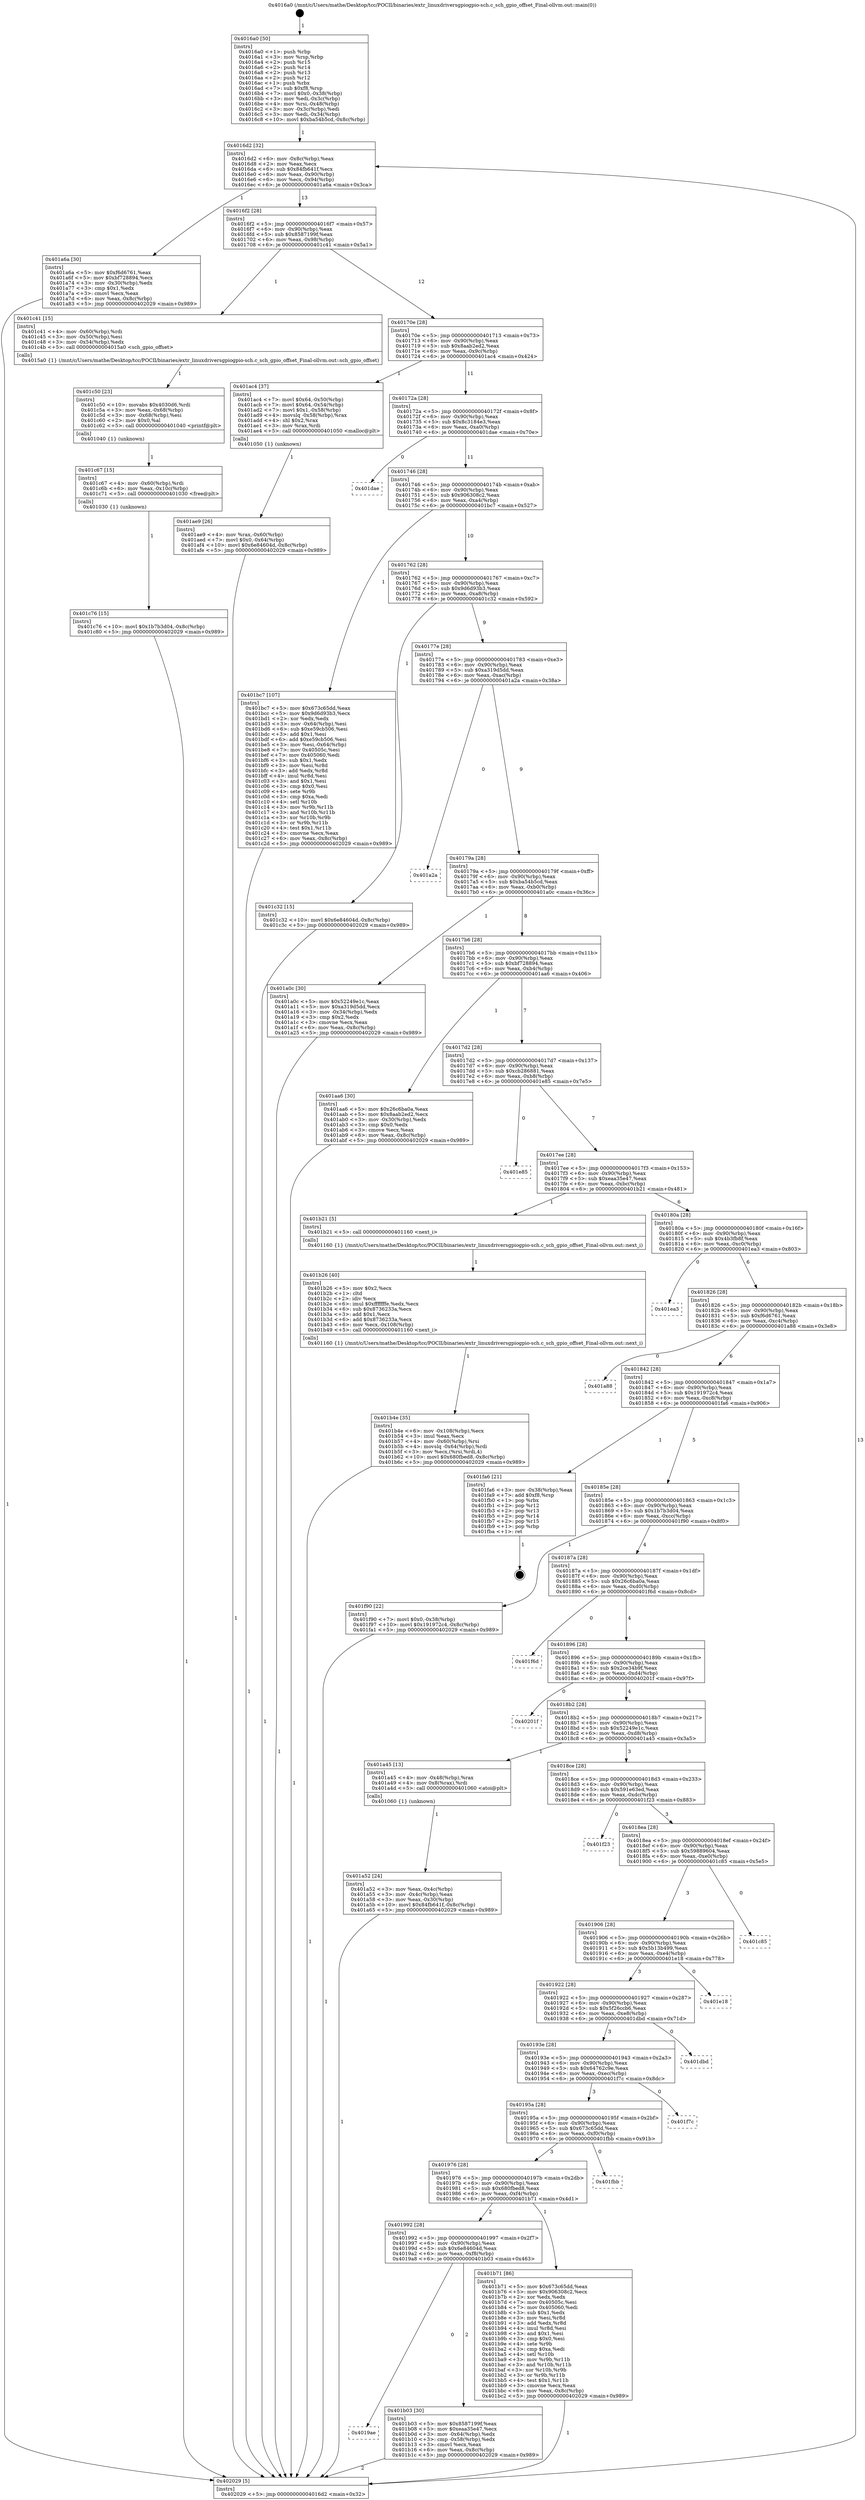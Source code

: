 digraph "0x4016a0" {
  label = "0x4016a0 (/mnt/c/Users/mathe/Desktop/tcc/POCII/binaries/extr_linuxdriversgpiogpio-sch.c_sch_gpio_offset_Final-ollvm.out::main(0))"
  labelloc = "t"
  node[shape=record]

  Entry [label="",width=0.3,height=0.3,shape=circle,fillcolor=black,style=filled]
  "0x4016d2" [label="{
     0x4016d2 [32]\l
     | [instrs]\l
     &nbsp;&nbsp;0x4016d2 \<+6\>: mov -0x8c(%rbp),%eax\l
     &nbsp;&nbsp;0x4016d8 \<+2\>: mov %eax,%ecx\l
     &nbsp;&nbsp;0x4016da \<+6\>: sub $0x84fb641f,%ecx\l
     &nbsp;&nbsp;0x4016e0 \<+6\>: mov %eax,-0x90(%rbp)\l
     &nbsp;&nbsp;0x4016e6 \<+6\>: mov %ecx,-0x94(%rbp)\l
     &nbsp;&nbsp;0x4016ec \<+6\>: je 0000000000401a6a \<main+0x3ca\>\l
  }"]
  "0x401a6a" [label="{
     0x401a6a [30]\l
     | [instrs]\l
     &nbsp;&nbsp;0x401a6a \<+5\>: mov $0xf6d6761,%eax\l
     &nbsp;&nbsp;0x401a6f \<+5\>: mov $0xbf728894,%ecx\l
     &nbsp;&nbsp;0x401a74 \<+3\>: mov -0x30(%rbp),%edx\l
     &nbsp;&nbsp;0x401a77 \<+3\>: cmp $0x1,%edx\l
     &nbsp;&nbsp;0x401a7a \<+3\>: cmovl %ecx,%eax\l
     &nbsp;&nbsp;0x401a7d \<+6\>: mov %eax,-0x8c(%rbp)\l
     &nbsp;&nbsp;0x401a83 \<+5\>: jmp 0000000000402029 \<main+0x989\>\l
  }"]
  "0x4016f2" [label="{
     0x4016f2 [28]\l
     | [instrs]\l
     &nbsp;&nbsp;0x4016f2 \<+5\>: jmp 00000000004016f7 \<main+0x57\>\l
     &nbsp;&nbsp;0x4016f7 \<+6\>: mov -0x90(%rbp),%eax\l
     &nbsp;&nbsp;0x4016fd \<+5\>: sub $0x8587199f,%eax\l
     &nbsp;&nbsp;0x401702 \<+6\>: mov %eax,-0x98(%rbp)\l
     &nbsp;&nbsp;0x401708 \<+6\>: je 0000000000401c41 \<main+0x5a1\>\l
  }"]
  Exit [label="",width=0.3,height=0.3,shape=circle,fillcolor=black,style=filled,peripheries=2]
  "0x401c41" [label="{
     0x401c41 [15]\l
     | [instrs]\l
     &nbsp;&nbsp;0x401c41 \<+4\>: mov -0x60(%rbp),%rdi\l
     &nbsp;&nbsp;0x401c45 \<+3\>: mov -0x50(%rbp),%esi\l
     &nbsp;&nbsp;0x401c48 \<+3\>: mov -0x54(%rbp),%edx\l
     &nbsp;&nbsp;0x401c4b \<+5\>: call 00000000004015a0 \<sch_gpio_offset\>\l
     | [calls]\l
     &nbsp;&nbsp;0x4015a0 \{1\} (/mnt/c/Users/mathe/Desktop/tcc/POCII/binaries/extr_linuxdriversgpiogpio-sch.c_sch_gpio_offset_Final-ollvm.out::sch_gpio_offset)\l
  }"]
  "0x40170e" [label="{
     0x40170e [28]\l
     | [instrs]\l
     &nbsp;&nbsp;0x40170e \<+5\>: jmp 0000000000401713 \<main+0x73\>\l
     &nbsp;&nbsp;0x401713 \<+6\>: mov -0x90(%rbp),%eax\l
     &nbsp;&nbsp;0x401719 \<+5\>: sub $0x8aab2ed2,%eax\l
     &nbsp;&nbsp;0x40171e \<+6\>: mov %eax,-0x9c(%rbp)\l
     &nbsp;&nbsp;0x401724 \<+6\>: je 0000000000401ac4 \<main+0x424\>\l
  }"]
  "0x401c76" [label="{
     0x401c76 [15]\l
     | [instrs]\l
     &nbsp;&nbsp;0x401c76 \<+10\>: movl $0x1b7b3d04,-0x8c(%rbp)\l
     &nbsp;&nbsp;0x401c80 \<+5\>: jmp 0000000000402029 \<main+0x989\>\l
  }"]
  "0x401ac4" [label="{
     0x401ac4 [37]\l
     | [instrs]\l
     &nbsp;&nbsp;0x401ac4 \<+7\>: movl $0x64,-0x50(%rbp)\l
     &nbsp;&nbsp;0x401acb \<+7\>: movl $0x64,-0x54(%rbp)\l
     &nbsp;&nbsp;0x401ad2 \<+7\>: movl $0x1,-0x58(%rbp)\l
     &nbsp;&nbsp;0x401ad9 \<+4\>: movslq -0x58(%rbp),%rax\l
     &nbsp;&nbsp;0x401add \<+4\>: shl $0x2,%rax\l
     &nbsp;&nbsp;0x401ae1 \<+3\>: mov %rax,%rdi\l
     &nbsp;&nbsp;0x401ae4 \<+5\>: call 0000000000401050 \<malloc@plt\>\l
     | [calls]\l
     &nbsp;&nbsp;0x401050 \{1\} (unknown)\l
  }"]
  "0x40172a" [label="{
     0x40172a [28]\l
     | [instrs]\l
     &nbsp;&nbsp;0x40172a \<+5\>: jmp 000000000040172f \<main+0x8f\>\l
     &nbsp;&nbsp;0x40172f \<+6\>: mov -0x90(%rbp),%eax\l
     &nbsp;&nbsp;0x401735 \<+5\>: sub $0x8c3184e3,%eax\l
     &nbsp;&nbsp;0x40173a \<+6\>: mov %eax,-0xa0(%rbp)\l
     &nbsp;&nbsp;0x401740 \<+6\>: je 0000000000401dae \<main+0x70e\>\l
  }"]
  "0x401c67" [label="{
     0x401c67 [15]\l
     | [instrs]\l
     &nbsp;&nbsp;0x401c67 \<+4\>: mov -0x60(%rbp),%rdi\l
     &nbsp;&nbsp;0x401c6b \<+6\>: mov %eax,-0x10c(%rbp)\l
     &nbsp;&nbsp;0x401c71 \<+5\>: call 0000000000401030 \<free@plt\>\l
     | [calls]\l
     &nbsp;&nbsp;0x401030 \{1\} (unknown)\l
  }"]
  "0x401dae" [label="{
     0x401dae\l
  }", style=dashed]
  "0x401746" [label="{
     0x401746 [28]\l
     | [instrs]\l
     &nbsp;&nbsp;0x401746 \<+5\>: jmp 000000000040174b \<main+0xab\>\l
     &nbsp;&nbsp;0x40174b \<+6\>: mov -0x90(%rbp),%eax\l
     &nbsp;&nbsp;0x401751 \<+5\>: sub $0x906308c2,%eax\l
     &nbsp;&nbsp;0x401756 \<+6\>: mov %eax,-0xa4(%rbp)\l
     &nbsp;&nbsp;0x40175c \<+6\>: je 0000000000401bc7 \<main+0x527\>\l
  }"]
  "0x401c50" [label="{
     0x401c50 [23]\l
     | [instrs]\l
     &nbsp;&nbsp;0x401c50 \<+10\>: movabs $0x4030d6,%rdi\l
     &nbsp;&nbsp;0x401c5a \<+3\>: mov %eax,-0x68(%rbp)\l
     &nbsp;&nbsp;0x401c5d \<+3\>: mov -0x68(%rbp),%esi\l
     &nbsp;&nbsp;0x401c60 \<+2\>: mov $0x0,%al\l
     &nbsp;&nbsp;0x401c62 \<+5\>: call 0000000000401040 \<printf@plt\>\l
     | [calls]\l
     &nbsp;&nbsp;0x401040 \{1\} (unknown)\l
  }"]
  "0x401bc7" [label="{
     0x401bc7 [107]\l
     | [instrs]\l
     &nbsp;&nbsp;0x401bc7 \<+5\>: mov $0x673c65dd,%eax\l
     &nbsp;&nbsp;0x401bcc \<+5\>: mov $0x9d6d93b3,%ecx\l
     &nbsp;&nbsp;0x401bd1 \<+2\>: xor %edx,%edx\l
     &nbsp;&nbsp;0x401bd3 \<+3\>: mov -0x64(%rbp),%esi\l
     &nbsp;&nbsp;0x401bd6 \<+6\>: sub $0xe59cb506,%esi\l
     &nbsp;&nbsp;0x401bdc \<+3\>: add $0x1,%esi\l
     &nbsp;&nbsp;0x401bdf \<+6\>: add $0xe59cb506,%esi\l
     &nbsp;&nbsp;0x401be5 \<+3\>: mov %esi,-0x64(%rbp)\l
     &nbsp;&nbsp;0x401be8 \<+7\>: mov 0x40505c,%esi\l
     &nbsp;&nbsp;0x401bef \<+7\>: mov 0x405060,%edi\l
     &nbsp;&nbsp;0x401bf6 \<+3\>: sub $0x1,%edx\l
     &nbsp;&nbsp;0x401bf9 \<+3\>: mov %esi,%r8d\l
     &nbsp;&nbsp;0x401bfc \<+3\>: add %edx,%r8d\l
     &nbsp;&nbsp;0x401bff \<+4\>: imul %r8d,%esi\l
     &nbsp;&nbsp;0x401c03 \<+3\>: and $0x1,%esi\l
     &nbsp;&nbsp;0x401c06 \<+3\>: cmp $0x0,%esi\l
     &nbsp;&nbsp;0x401c09 \<+4\>: sete %r9b\l
     &nbsp;&nbsp;0x401c0d \<+3\>: cmp $0xa,%edi\l
     &nbsp;&nbsp;0x401c10 \<+4\>: setl %r10b\l
     &nbsp;&nbsp;0x401c14 \<+3\>: mov %r9b,%r11b\l
     &nbsp;&nbsp;0x401c17 \<+3\>: and %r10b,%r11b\l
     &nbsp;&nbsp;0x401c1a \<+3\>: xor %r10b,%r9b\l
     &nbsp;&nbsp;0x401c1d \<+3\>: or %r9b,%r11b\l
     &nbsp;&nbsp;0x401c20 \<+4\>: test $0x1,%r11b\l
     &nbsp;&nbsp;0x401c24 \<+3\>: cmovne %ecx,%eax\l
     &nbsp;&nbsp;0x401c27 \<+6\>: mov %eax,-0x8c(%rbp)\l
     &nbsp;&nbsp;0x401c2d \<+5\>: jmp 0000000000402029 \<main+0x989\>\l
  }"]
  "0x401762" [label="{
     0x401762 [28]\l
     | [instrs]\l
     &nbsp;&nbsp;0x401762 \<+5\>: jmp 0000000000401767 \<main+0xc7\>\l
     &nbsp;&nbsp;0x401767 \<+6\>: mov -0x90(%rbp),%eax\l
     &nbsp;&nbsp;0x40176d \<+5\>: sub $0x9d6d93b3,%eax\l
     &nbsp;&nbsp;0x401772 \<+6\>: mov %eax,-0xa8(%rbp)\l
     &nbsp;&nbsp;0x401778 \<+6\>: je 0000000000401c32 \<main+0x592\>\l
  }"]
  "0x401b4e" [label="{
     0x401b4e [35]\l
     | [instrs]\l
     &nbsp;&nbsp;0x401b4e \<+6\>: mov -0x108(%rbp),%ecx\l
     &nbsp;&nbsp;0x401b54 \<+3\>: imul %eax,%ecx\l
     &nbsp;&nbsp;0x401b57 \<+4\>: mov -0x60(%rbp),%rsi\l
     &nbsp;&nbsp;0x401b5b \<+4\>: movslq -0x64(%rbp),%rdi\l
     &nbsp;&nbsp;0x401b5f \<+3\>: mov %ecx,(%rsi,%rdi,4)\l
     &nbsp;&nbsp;0x401b62 \<+10\>: movl $0x680fbed8,-0x8c(%rbp)\l
     &nbsp;&nbsp;0x401b6c \<+5\>: jmp 0000000000402029 \<main+0x989\>\l
  }"]
  "0x401c32" [label="{
     0x401c32 [15]\l
     | [instrs]\l
     &nbsp;&nbsp;0x401c32 \<+10\>: movl $0x6e84604d,-0x8c(%rbp)\l
     &nbsp;&nbsp;0x401c3c \<+5\>: jmp 0000000000402029 \<main+0x989\>\l
  }"]
  "0x40177e" [label="{
     0x40177e [28]\l
     | [instrs]\l
     &nbsp;&nbsp;0x40177e \<+5\>: jmp 0000000000401783 \<main+0xe3\>\l
     &nbsp;&nbsp;0x401783 \<+6\>: mov -0x90(%rbp),%eax\l
     &nbsp;&nbsp;0x401789 \<+5\>: sub $0xa319d5dd,%eax\l
     &nbsp;&nbsp;0x40178e \<+6\>: mov %eax,-0xac(%rbp)\l
     &nbsp;&nbsp;0x401794 \<+6\>: je 0000000000401a2a \<main+0x38a\>\l
  }"]
  "0x401b26" [label="{
     0x401b26 [40]\l
     | [instrs]\l
     &nbsp;&nbsp;0x401b26 \<+5\>: mov $0x2,%ecx\l
     &nbsp;&nbsp;0x401b2b \<+1\>: cltd\l
     &nbsp;&nbsp;0x401b2c \<+2\>: idiv %ecx\l
     &nbsp;&nbsp;0x401b2e \<+6\>: imul $0xfffffffe,%edx,%ecx\l
     &nbsp;&nbsp;0x401b34 \<+6\>: sub $0x8736233a,%ecx\l
     &nbsp;&nbsp;0x401b3a \<+3\>: add $0x1,%ecx\l
     &nbsp;&nbsp;0x401b3d \<+6\>: add $0x8736233a,%ecx\l
     &nbsp;&nbsp;0x401b43 \<+6\>: mov %ecx,-0x108(%rbp)\l
     &nbsp;&nbsp;0x401b49 \<+5\>: call 0000000000401160 \<next_i\>\l
     | [calls]\l
     &nbsp;&nbsp;0x401160 \{1\} (/mnt/c/Users/mathe/Desktop/tcc/POCII/binaries/extr_linuxdriversgpiogpio-sch.c_sch_gpio_offset_Final-ollvm.out::next_i)\l
  }"]
  "0x401a2a" [label="{
     0x401a2a\l
  }", style=dashed]
  "0x40179a" [label="{
     0x40179a [28]\l
     | [instrs]\l
     &nbsp;&nbsp;0x40179a \<+5\>: jmp 000000000040179f \<main+0xff\>\l
     &nbsp;&nbsp;0x40179f \<+6\>: mov -0x90(%rbp),%eax\l
     &nbsp;&nbsp;0x4017a5 \<+5\>: sub $0xba54b5cd,%eax\l
     &nbsp;&nbsp;0x4017aa \<+6\>: mov %eax,-0xb0(%rbp)\l
     &nbsp;&nbsp;0x4017b0 \<+6\>: je 0000000000401a0c \<main+0x36c\>\l
  }"]
  "0x4019ae" [label="{
     0x4019ae\l
  }", style=dashed]
  "0x401a0c" [label="{
     0x401a0c [30]\l
     | [instrs]\l
     &nbsp;&nbsp;0x401a0c \<+5\>: mov $0x52249e1c,%eax\l
     &nbsp;&nbsp;0x401a11 \<+5\>: mov $0xa319d5dd,%ecx\l
     &nbsp;&nbsp;0x401a16 \<+3\>: mov -0x34(%rbp),%edx\l
     &nbsp;&nbsp;0x401a19 \<+3\>: cmp $0x2,%edx\l
     &nbsp;&nbsp;0x401a1c \<+3\>: cmovne %ecx,%eax\l
     &nbsp;&nbsp;0x401a1f \<+6\>: mov %eax,-0x8c(%rbp)\l
     &nbsp;&nbsp;0x401a25 \<+5\>: jmp 0000000000402029 \<main+0x989\>\l
  }"]
  "0x4017b6" [label="{
     0x4017b6 [28]\l
     | [instrs]\l
     &nbsp;&nbsp;0x4017b6 \<+5\>: jmp 00000000004017bb \<main+0x11b\>\l
     &nbsp;&nbsp;0x4017bb \<+6\>: mov -0x90(%rbp),%eax\l
     &nbsp;&nbsp;0x4017c1 \<+5\>: sub $0xbf728894,%eax\l
     &nbsp;&nbsp;0x4017c6 \<+6\>: mov %eax,-0xb4(%rbp)\l
     &nbsp;&nbsp;0x4017cc \<+6\>: je 0000000000401aa6 \<main+0x406\>\l
  }"]
  "0x402029" [label="{
     0x402029 [5]\l
     | [instrs]\l
     &nbsp;&nbsp;0x402029 \<+5\>: jmp 00000000004016d2 \<main+0x32\>\l
  }"]
  "0x4016a0" [label="{
     0x4016a0 [50]\l
     | [instrs]\l
     &nbsp;&nbsp;0x4016a0 \<+1\>: push %rbp\l
     &nbsp;&nbsp;0x4016a1 \<+3\>: mov %rsp,%rbp\l
     &nbsp;&nbsp;0x4016a4 \<+2\>: push %r15\l
     &nbsp;&nbsp;0x4016a6 \<+2\>: push %r14\l
     &nbsp;&nbsp;0x4016a8 \<+2\>: push %r13\l
     &nbsp;&nbsp;0x4016aa \<+2\>: push %r12\l
     &nbsp;&nbsp;0x4016ac \<+1\>: push %rbx\l
     &nbsp;&nbsp;0x4016ad \<+7\>: sub $0xf8,%rsp\l
     &nbsp;&nbsp;0x4016b4 \<+7\>: movl $0x0,-0x38(%rbp)\l
     &nbsp;&nbsp;0x4016bb \<+3\>: mov %edi,-0x3c(%rbp)\l
     &nbsp;&nbsp;0x4016be \<+4\>: mov %rsi,-0x48(%rbp)\l
     &nbsp;&nbsp;0x4016c2 \<+3\>: mov -0x3c(%rbp),%edi\l
     &nbsp;&nbsp;0x4016c5 \<+3\>: mov %edi,-0x34(%rbp)\l
     &nbsp;&nbsp;0x4016c8 \<+10\>: movl $0xba54b5cd,-0x8c(%rbp)\l
  }"]
  "0x401b03" [label="{
     0x401b03 [30]\l
     | [instrs]\l
     &nbsp;&nbsp;0x401b03 \<+5\>: mov $0x8587199f,%eax\l
     &nbsp;&nbsp;0x401b08 \<+5\>: mov $0xeaa35e47,%ecx\l
     &nbsp;&nbsp;0x401b0d \<+3\>: mov -0x64(%rbp),%edx\l
     &nbsp;&nbsp;0x401b10 \<+3\>: cmp -0x58(%rbp),%edx\l
     &nbsp;&nbsp;0x401b13 \<+3\>: cmovl %ecx,%eax\l
     &nbsp;&nbsp;0x401b16 \<+6\>: mov %eax,-0x8c(%rbp)\l
     &nbsp;&nbsp;0x401b1c \<+5\>: jmp 0000000000402029 \<main+0x989\>\l
  }"]
  "0x401aa6" [label="{
     0x401aa6 [30]\l
     | [instrs]\l
     &nbsp;&nbsp;0x401aa6 \<+5\>: mov $0x26c6ba0a,%eax\l
     &nbsp;&nbsp;0x401aab \<+5\>: mov $0x8aab2ed2,%ecx\l
     &nbsp;&nbsp;0x401ab0 \<+3\>: mov -0x30(%rbp),%edx\l
     &nbsp;&nbsp;0x401ab3 \<+3\>: cmp $0x0,%edx\l
     &nbsp;&nbsp;0x401ab6 \<+3\>: cmove %ecx,%eax\l
     &nbsp;&nbsp;0x401ab9 \<+6\>: mov %eax,-0x8c(%rbp)\l
     &nbsp;&nbsp;0x401abf \<+5\>: jmp 0000000000402029 \<main+0x989\>\l
  }"]
  "0x4017d2" [label="{
     0x4017d2 [28]\l
     | [instrs]\l
     &nbsp;&nbsp;0x4017d2 \<+5\>: jmp 00000000004017d7 \<main+0x137\>\l
     &nbsp;&nbsp;0x4017d7 \<+6\>: mov -0x90(%rbp),%eax\l
     &nbsp;&nbsp;0x4017dd \<+5\>: sub $0xcb286881,%eax\l
     &nbsp;&nbsp;0x4017e2 \<+6\>: mov %eax,-0xb8(%rbp)\l
     &nbsp;&nbsp;0x4017e8 \<+6\>: je 0000000000401e85 \<main+0x7e5\>\l
  }"]
  "0x401992" [label="{
     0x401992 [28]\l
     | [instrs]\l
     &nbsp;&nbsp;0x401992 \<+5\>: jmp 0000000000401997 \<main+0x2f7\>\l
     &nbsp;&nbsp;0x401997 \<+6\>: mov -0x90(%rbp),%eax\l
     &nbsp;&nbsp;0x40199d \<+5\>: sub $0x6e84604d,%eax\l
     &nbsp;&nbsp;0x4019a2 \<+6\>: mov %eax,-0xf8(%rbp)\l
     &nbsp;&nbsp;0x4019a8 \<+6\>: je 0000000000401b03 \<main+0x463\>\l
  }"]
  "0x401e85" [label="{
     0x401e85\l
  }", style=dashed]
  "0x4017ee" [label="{
     0x4017ee [28]\l
     | [instrs]\l
     &nbsp;&nbsp;0x4017ee \<+5\>: jmp 00000000004017f3 \<main+0x153\>\l
     &nbsp;&nbsp;0x4017f3 \<+6\>: mov -0x90(%rbp),%eax\l
     &nbsp;&nbsp;0x4017f9 \<+5\>: sub $0xeaa35e47,%eax\l
     &nbsp;&nbsp;0x4017fe \<+6\>: mov %eax,-0xbc(%rbp)\l
     &nbsp;&nbsp;0x401804 \<+6\>: je 0000000000401b21 \<main+0x481\>\l
  }"]
  "0x401b71" [label="{
     0x401b71 [86]\l
     | [instrs]\l
     &nbsp;&nbsp;0x401b71 \<+5\>: mov $0x673c65dd,%eax\l
     &nbsp;&nbsp;0x401b76 \<+5\>: mov $0x906308c2,%ecx\l
     &nbsp;&nbsp;0x401b7b \<+2\>: xor %edx,%edx\l
     &nbsp;&nbsp;0x401b7d \<+7\>: mov 0x40505c,%esi\l
     &nbsp;&nbsp;0x401b84 \<+7\>: mov 0x405060,%edi\l
     &nbsp;&nbsp;0x401b8b \<+3\>: sub $0x1,%edx\l
     &nbsp;&nbsp;0x401b8e \<+3\>: mov %esi,%r8d\l
     &nbsp;&nbsp;0x401b91 \<+3\>: add %edx,%r8d\l
     &nbsp;&nbsp;0x401b94 \<+4\>: imul %r8d,%esi\l
     &nbsp;&nbsp;0x401b98 \<+3\>: and $0x1,%esi\l
     &nbsp;&nbsp;0x401b9b \<+3\>: cmp $0x0,%esi\l
     &nbsp;&nbsp;0x401b9e \<+4\>: sete %r9b\l
     &nbsp;&nbsp;0x401ba2 \<+3\>: cmp $0xa,%edi\l
     &nbsp;&nbsp;0x401ba5 \<+4\>: setl %r10b\l
     &nbsp;&nbsp;0x401ba9 \<+3\>: mov %r9b,%r11b\l
     &nbsp;&nbsp;0x401bac \<+3\>: and %r10b,%r11b\l
     &nbsp;&nbsp;0x401baf \<+3\>: xor %r10b,%r9b\l
     &nbsp;&nbsp;0x401bb2 \<+3\>: or %r9b,%r11b\l
     &nbsp;&nbsp;0x401bb5 \<+4\>: test $0x1,%r11b\l
     &nbsp;&nbsp;0x401bb9 \<+3\>: cmovne %ecx,%eax\l
     &nbsp;&nbsp;0x401bbc \<+6\>: mov %eax,-0x8c(%rbp)\l
     &nbsp;&nbsp;0x401bc2 \<+5\>: jmp 0000000000402029 \<main+0x989\>\l
  }"]
  "0x401b21" [label="{
     0x401b21 [5]\l
     | [instrs]\l
     &nbsp;&nbsp;0x401b21 \<+5\>: call 0000000000401160 \<next_i\>\l
     | [calls]\l
     &nbsp;&nbsp;0x401160 \{1\} (/mnt/c/Users/mathe/Desktop/tcc/POCII/binaries/extr_linuxdriversgpiogpio-sch.c_sch_gpio_offset_Final-ollvm.out::next_i)\l
  }"]
  "0x40180a" [label="{
     0x40180a [28]\l
     | [instrs]\l
     &nbsp;&nbsp;0x40180a \<+5\>: jmp 000000000040180f \<main+0x16f\>\l
     &nbsp;&nbsp;0x40180f \<+6\>: mov -0x90(%rbp),%eax\l
     &nbsp;&nbsp;0x401815 \<+5\>: sub $0x4b3fb8f,%eax\l
     &nbsp;&nbsp;0x40181a \<+6\>: mov %eax,-0xc0(%rbp)\l
     &nbsp;&nbsp;0x401820 \<+6\>: je 0000000000401ea3 \<main+0x803\>\l
  }"]
  "0x401976" [label="{
     0x401976 [28]\l
     | [instrs]\l
     &nbsp;&nbsp;0x401976 \<+5\>: jmp 000000000040197b \<main+0x2db\>\l
     &nbsp;&nbsp;0x40197b \<+6\>: mov -0x90(%rbp),%eax\l
     &nbsp;&nbsp;0x401981 \<+5\>: sub $0x680fbed8,%eax\l
     &nbsp;&nbsp;0x401986 \<+6\>: mov %eax,-0xf4(%rbp)\l
     &nbsp;&nbsp;0x40198c \<+6\>: je 0000000000401b71 \<main+0x4d1\>\l
  }"]
  "0x401ea3" [label="{
     0x401ea3\l
  }", style=dashed]
  "0x401826" [label="{
     0x401826 [28]\l
     | [instrs]\l
     &nbsp;&nbsp;0x401826 \<+5\>: jmp 000000000040182b \<main+0x18b\>\l
     &nbsp;&nbsp;0x40182b \<+6\>: mov -0x90(%rbp),%eax\l
     &nbsp;&nbsp;0x401831 \<+5\>: sub $0xf6d6761,%eax\l
     &nbsp;&nbsp;0x401836 \<+6\>: mov %eax,-0xc4(%rbp)\l
     &nbsp;&nbsp;0x40183c \<+6\>: je 0000000000401a88 \<main+0x3e8\>\l
  }"]
  "0x401fbb" [label="{
     0x401fbb\l
  }", style=dashed]
  "0x401a88" [label="{
     0x401a88\l
  }", style=dashed]
  "0x401842" [label="{
     0x401842 [28]\l
     | [instrs]\l
     &nbsp;&nbsp;0x401842 \<+5\>: jmp 0000000000401847 \<main+0x1a7\>\l
     &nbsp;&nbsp;0x401847 \<+6\>: mov -0x90(%rbp),%eax\l
     &nbsp;&nbsp;0x40184d \<+5\>: sub $0x191972c4,%eax\l
     &nbsp;&nbsp;0x401852 \<+6\>: mov %eax,-0xc8(%rbp)\l
     &nbsp;&nbsp;0x401858 \<+6\>: je 0000000000401fa6 \<main+0x906\>\l
  }"]
  "0x40195a" [label="{
     0x40195a [28]\l
     | [instrs]\l
     &nbsp;&nbsp;0x40195a \<+5\>: jmp 000000000040195f \<main+0x2bf\>\l
     &nbsp;&nbsp;0x40195f \<+6\>: mov -0x90(%rbp),%eax\l
     &nbsp;&nbsp;0x401965 \<+5\>: sub $0x673c65dd,%eax\l
     &nbsp;&nbsp;0x40196a \<+6\>: mov %eax,-0xf0(%rbp)\l
     &nbsp;&nbsp;0x401970 \<+6\>: je 0000000000401fbb \<main+0x91b\>\l
  }"]
  "0x401fa6" [label="{
     0x401fa6 [21]\l
     | [instrs]\l
     &nbsp;&nbsp;0x401fa6 \<+3\>: mov -0x38(%rbp),%eax\l
     &nbsp;&nbsp;0x401fa9 \<+7\>: add $0xf8,%rsp\l
     &nbsp;&nbsp;0x401fb0 \<+1\>: pop %rbx\l
     &nbsp;&nbsp;0x401fb1 \<+2\>: pop %r12\l
     &nbsp;&nbsp;0x401fb3 \<+2\>: pop %r13\l
     &nbsp;&nbsp;0x401fb5 \<+2\>: pop %r14\l
     &nbsp;&nbsp;0x401fb7 \<+2\>: pop %r15\l
     &nbsp;&nbsp;0x401fb9 \<+1\>: pop %rbp\l
     &nbsp;&nbsp;0x401fba \<+1\>: ret\l
  }"]
  "0x40185e" [label="{
     0x40185e [28]\l
     | [instrs]\l
     &nbsp;&nbsp;0x40185e \<+5\>: jmp 0000000000401863 \<main+0x1c3\>\l
     &nbsp;&nbsp;0x401863 \<+6\>: mov -0x90(%rbp),%eax\l
     &nbsp;&nbsp;0x401869 \<+5\>: sub $0x1b7b3d04,%eax\l
     &nbsp;&nbsp;0x40186e \<+6\>: mov %eax,-0xcc(%rbp)\l
     &nbsp;&nbsp;0x401874 \<+6\>: je 0000000000401f90 \<main+0x8f0\>\l
  }"]
  "0x401f7c" [label="{
     0x401f7c\l
  }", style=dashed]
  "0x401f90" [label="{
     0x401f90 [22]\l
     | [instrs]\l
     &nbsp;&nbsp;0x401f90 \<+7\>: movl $0x0,-0x38(%rbp)\l
     &nbsp;&nbsp;0x401f97 \<+10\>: movl $0x191972c4,-0x8c(%rbp)\l
     &nbsp;&nbsp;0x401fa1 \<+5\>: jmp 0000000000402029 \<main+0x989\>\l
  }"]
  "0x40187a" [label="{
     0x40187a [28]\l
     | [instrs]\l
     &nbsp;&nbsp;0x40187a \<+5\>: jmp 000000000040187f \<main+0x1df\>\l
     &nbsp;&nbsp;0x40187f \<+6\>: mov -0x90(%rbp),%eax\l
     &nbsp;&nbsp;0x401885 \<+5\>: sub $0x26c6ba0a,%eax\l
     &nbsp;&nbsp;0x40188a \<+6\>: mov %eax,-0xd0(%rbp)\l
     &nbsp;&nbsp;0x401890 \<+6\>: je 0000000000401f6d \<main+0x8cd\>\l
  }"]
  "0x40193e" [label="{
     0x40193e [28]\l
     | [instrs]\l
     &nbsp;&nbsp;0x40193e \<+5\>: jmp 0000000000401943 \<main+0x2a3\>\l
     &nbsp;&nbsp;0x401943 \<+6\>: mov -0x90(%rbp),%eax\l
     &nbsp;&nbsp;0x401949 \<+5\>: sub $0x64762c9e,%eax\l
     &nbsp;&nbsp;0x40194e \<+6\>: mov %eax,-0xec(%rbp)\l
     &nbsp;&nbsp;0x401954 \<+6\>: je 0000000000401f7c \<main+0x8dc\>\l
  }"]
  "0x401f6d" [label="{
     0x401f6d\l
  }", style=dashed]
  "0x401896" [label="{
     0x401896 [28]\l
     | [instrs]\l
     &nbsp;&nbsp;0x401896 \<+5\>: jmp 000000000040189b \<main+0x1fb\>\l
     &nbsp;&nbsp;0x40189b \<+6\>: mov -0x90(%rbp),%eax\l
     &nbsp;&nbsp;0x4018a1 \<+5\>: sub $0x2ce34b9f,%eax\l
     &nbsp;&nbsp;0x4018a6 \<+6\>: mov %eax,-0xd4(%rbp)\l
     &nbsp;&nbsp;0x4018ac \<+6\>: je 000000000040201f \<main+0x97f\>\l
  }"]
  "0x401dbd" [label="{
     0x401dbd\l
  }", style=dashed]
  "0x40201f" [label="{
     0x40201f\l
  }", style=dashed]
  "0x4018b2" [label="{
     0x4018b2 [28]\l
     | [instrs]\l
     &nbsp;&nbsp;0x4018b2 \<+5\>: jmp 00000000004018b7 \<main+0x217\>\l
     &nbsp;&nbsp;0x4018b7 \<+6\>: mov -0x90(%rbp),%eax\l
     &nbsp;&nbsp;0x4018bd \<+5\>: sub $0x52249e1c,%eax\l
     &nbsp;&nbsp;0x4018c2 \<+6\>: mov %eax,-0xd8(%rbp)\l
     &nbsp;&nbsp;0x4018c8 \<+6\>: je 0000000000401a45 \<main+0x3a5\>\l
  }"]
  "0x401922" [label="{
     0x401922 [28]\l
     | [instrs]\l
     &nbsp;&nbsp;0x401922 \<+5\>: jmp 0000000000401927 \<main+0x287\>\l
     &nbsp;&nbsp;0x401927 \<+6\>: mov -0x90(%rbp),%eax\l
     &nbsp;&nbsp;0x40192d \<+5\>: sub $0x5f26ccb6,%eax\l
     &nbsp;&nbsp;0x401932 \<+6\>: mov %eax,-0xe8(%rbp)\l
     &nbsp;&nbsp;0x401938 \<+6\>: je 0000000000401dbd \<main+0x71d\>\l
  }"]
  "0x401a45" [label="{
     0x401a45 [13]\l
     | [instrs]\l
     &nbsp;&nbsp;0x401a45 \<+4\>: mov -0x48(%rbp),%rax\l
     &nbsp;&nbsp;0x401a49 \<+4\>: mov 0x8(%rax),%rdi\l
     &nbsp;&nbsp;0x401a4d \<+5\>: call 0000000000401060 \<atoi@plt\>\l
     | [calls]\l
     &nbsp;&nbsp;0x401060 \{1\} (unknown)\l
  }"]
  "0x4018ce" [label="{
     0x4018ce [28]\l
     | [instrs]\l
     &nbsp;&nbsp;0x4018ce \<+5\>: jmp 00000000004018d3 \<main+0x233\>\l
     &nbsp;&nbsp;0x4018d3 \<+6\>: mov -0x90(%rbp),%eax\l
     &nbsp;&nbsp;0x4018d9 \<+5\>: sub $0x591e63ed,%eax\l
     &nbsp;&nbsp;0x4018de \<+6\>: mov %eax,-0xdc(%rbp)\l
     &nbsp;&nbsp;0x4018e4 \<+6\>: je 0000000000401f23 \<main+0x883\>\l
  }"]
  "0x401a52" [label="{
     0x401a52 [24]\l
     | [instrs]\l
     &nbsp;&nbsp;0x401a52 \<+3\>: mov %eax,-0x4c(%rbp)\l
     &nbsp;&nbsp;0x401a55 \<+3\>: mov -0x4c(%rbp),%eax\l
     &nbsp;&nbsp;0x401a58 \<+3\>: mov %eax,-0x30(%rbp)\l
     &nbsp;&nbsp;0x401a5b \<+10\>: movl $0x84fb641f,-0x8c(%rbp)\l
     &nbsp;&nbsp;0x401a65 \<+5\>: jmp 0000000000402029 \<main+0x989\>\l
  }"]
  "0x401ae9" [label="{
     0x401ae9 [26]\l
     | [instrs]\l
     &nbsp;&nbsp;0x401ae9 \<+4\>: mov %rax,-0x60(%rbp)\l
     &nbsp;&nbsp;0x401aed \<+7\>: movl $0x0,-0x64(%rbp)\l
     &nbsp;&nbsp;0x401af4 \<+10\>: movl $0x6e84604d,-0x8c(%rbp)\l
     &nbsp;&nbsp;0x401afe \<+5\>: jmp 0000000000402029 \<main+0x989\>\l
  }"]
  "0x401e18" [label="{
     0x401e18\l
  }", style=dashed]
  "0x401f23" [label="{
     0x401f23\l
  }", style=dashed]
  "0x4018ea" [label="{
     0x4018ea [28]\l
     | [instrs]\l
     &nbsp;&nbsp;0x4018ea \<+5\>: jmp 00000000004018ef \<main+0x24f\>\l
     &nbsp;&nbsp;0x4018ef \<+6\>: mov -0x90(%rbp),%eax\l
     &nbsp;&nbsp;0x4018f5 \<+5\>: sub $0x59889604,%eax\l
     &nbsp;&nbsp;0x4018fa \<+6\>: mov %eax,-0xe0(%rbp)\l
     &nbsp;&nbsp;0x401900 \<+6\>: je 0000000000401c85 \<main+0x5e5\>\l
  }"]
  "0x401906" [label="{
     0x401906 [28]\l
     | [instrs]\l
     &nbsp;&nbsp;0x401906 \<+5\>: jmp 000000000040190b \<main+0x26b\>\l
     &nbsp;&nbsp;0x40190b \<+6\>: mov -0x90(%rbp),%eax\l
     &nbsp;&nbsp;0x401911 \<+5\>: sub $0x5b13b499,%eax\l
     &nbsp;&nbsp;0x401916 \<+6\>: mov %eax,-0xe4(%rbp)\l
     &nbsp;&nbsp;0x40191c \<+6\>: je 0000000000401e18 \<main+0x778\>\l
  }"]
  "0x401c85" [label="{
     0x401c85\l
  }", style=dashed]
  Entry -> "0x4016a0" [label=" 1"]
  "0x4016d2" -> "0x401a6a" [label=" 1"]
  "0x4016d2" -> "0x4016f2" [label=" 13"]
  "0x401fa6" -> Exit [label=" 1"]
  "0x4016f2" -> "0x401c41" [label=" 1"]
  "0x4016f2" -> "0x40170e" [label=" 12"]
  "0x401f90" -> "0x402029" [label=" 1"]
  "0x40170e" -> "0x401ac4" [label=" 1"]
  "0x40170e" -> "0x40172a" [label=" 11"]
  "0x401c76" -> "0x402029" [label=" 1"]
  "0x40172a" -> "0x401dae" [label=" 0"]
  "0x40172a" -> "0x401746" [label=" 11"]
  "0x401c67" -> "0x401c76" [label=" 1"]
  "0x401746" -> "0x401bc7" [label=" 1"]
  "0x401746" -> "0x401762" [label=" 10"]
  "0x401c50" -> "0x401c67" [label=" 1"]
  "0x401762" -> "0x401c32" [label=" 1"]
  "0x401762" -> "0x40177e" [label=" 9"]
  "0x401c41" -> "0x401c50" [label=" 1"]
  "0x40177e" -> "0x401a2a" [label=" 0"]
  "0x40177e" -> "0x40179a" [label=" 9"]
  "0x401c32" -> "0x402029" [label=" 1"]
  "0x40179a" -> "0x401a0c" [label=" 1"]
  "0x40179a" -> "0x4017b6" [label=" 8"]
  "0x401a0c" -> "0x402029" [label=" 1"]
  "0x4016a0" -> "0x4016d2" [label=" 1"]
  "0x402029" -> "0x4016d2" [label=" 13"]
  "0x401bc7" -> "0x402029" [label=" 1"]
  "0x4017b6" -> "0x401aa6" [label=" 1"]
  "0x4017b6" -> "0x4017d2" [label=" 7"]
  "0x401b71" -> "0x402029" [label=" 1"]
  "0x4017d2" -> "0x401e85" [label=" 0"]
  "0x4017d2" -> "0x4017ee" [label=" 7"]
  "0x401b26" -> "0x401b4e" [label=" 1"]
  "0x4017ee" -> "0x401b21" [label=" 1"]
  "0x4017ee" -> "0x40180a" [label=" 6"]
  "0x401b21" -> "0x401b26" [label=" 1"]
  "0x40180a" -> "0x401ea3" [label=" 0"]
  "0x40180a" -> "0x401826" [label=" 6"]
  "0x401992" -> "0x4019ae" [label=" 0"]
  "0x401826" -> "0x401a88" [label=" 0"]
  "0x401826" -> "0x401842" [label=" 6"]
  "0x401992" -> "0x401b03" [label=" 2"]
  "0x401842" -> "0x401fa6" [label=" 1"]
  "0x401842" -> "0x40185e" [label=" 5"]
  "0x401976" -> "0x401992" [label=" 2"]
  "0x40185e" -> "0x401f90" [label=" 1"]
  "0x40185e" -> "0x40187a" [label=" 4"]
  "0x401976" -> "0x401b71" [label=" 1"]
  "0x40187a" -> "0x401f6d" [label=" 0"]
  "0x40187a" -> "0x401896" [label=" 4"]
  "0x40195a" -> "0x401976" [label=" 3"]
  "0x401896" -> "0x40201f" [label=" 0"]
  "0x401896" -> "0x4018b2" [label=" 4"]
  "0x40195a" -> "0x401fbb" [label=" 0"]
  "0x4018b2" -> "0x401a45" [label=" 1"]
  "0x4018b2" -> "0x4018ce" [label=" 3"]
  "0x401a45" -> "0x401a52" [label=" 1"]
  "0x401a52" -> "0x402029" [label=" 1"]
  "0x401a6a" -> "0x402029" [label=" 1"]
  "0x401aa6" -> "0x402029" [label=" 1"]
  "0x401ac4" -> "0x401ae9" [label=" 1"]
  "0x401ae9" -> "0x402029" [label=" 1"]
  "0x40193e" -> "0x40195a" [label=" 3"]
  "0x4018ce" -> "0x401f23" [label=" 0"]
  "0x4018ce" -> "0x4018ea" [label=" 3"]
  "0x40193e" -> "0x401f7c" [label=" 0"]
  "0x4018ea" -> "0x401c85" [label=" 0"]
  "0x4018ea" -> "0x401906" [label=" 3"]
  "0x401b03" -> "0x402029" [label=" 2"]
  "0x401906" -> "0x401e18" [label=" 0"]
  "0x401906" -> "0x401922" [label=" 3"]
  "0x401b4e" -> "0x402029" [label=" 1"]
  "0x401922" -> "0x401dbd" [label=" 0"]
  "0x401922" -> "0x40193e" [label=" 3"]
}
